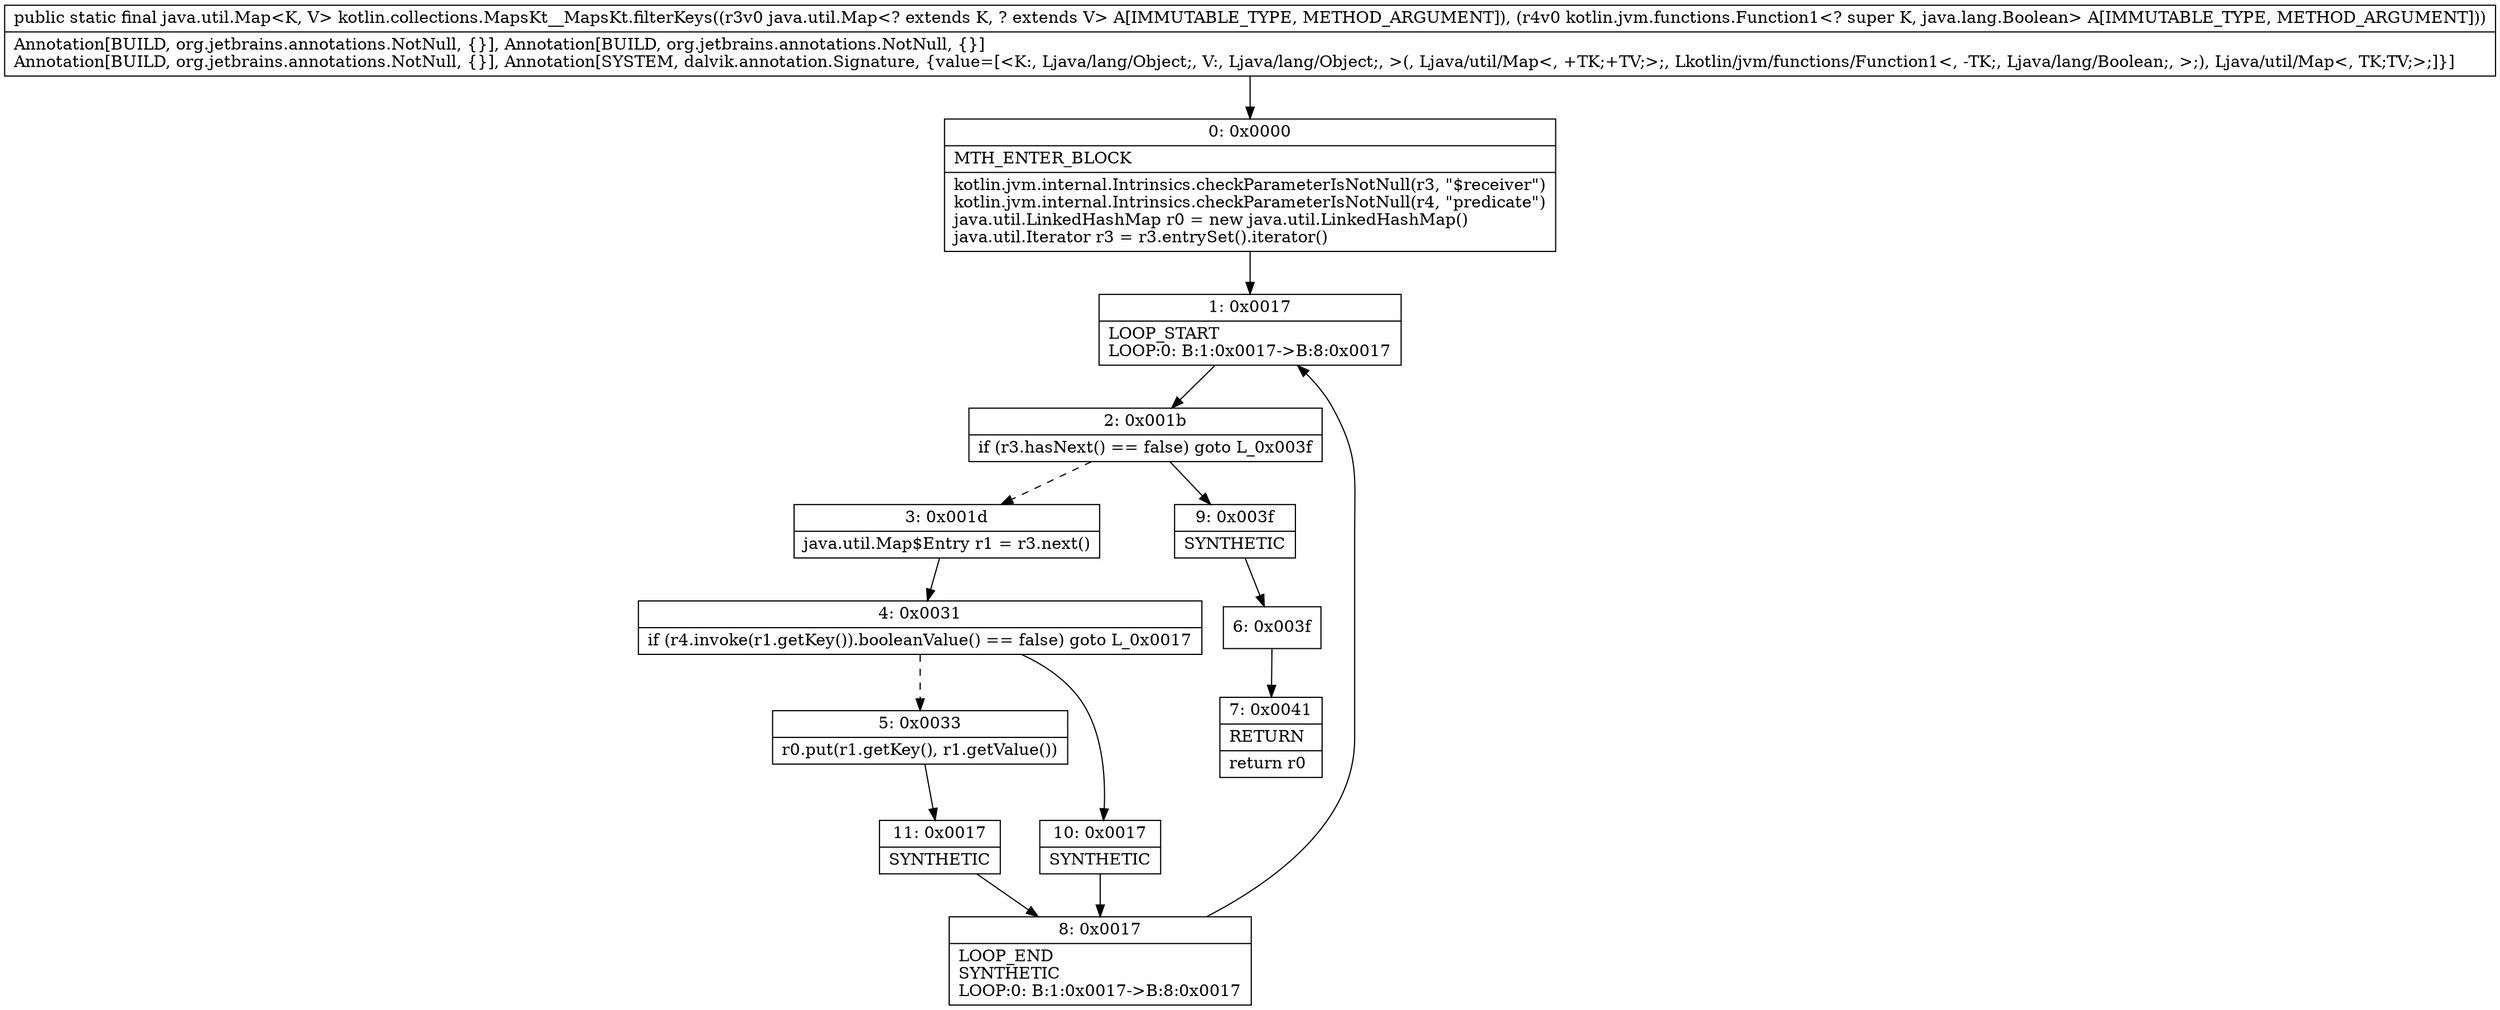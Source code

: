 digraph "CFG forkotlin.collections.MapsKt__MapsKt.filterKeys(Ljava\/util\/Map;Lkotlin\/jvm\/functions\/Function1;)Ljava\/util\/Map;" {
Node_0 [shape=record,label="{0\:\ 0x0000|MTH_ENTER_BLOCK\l|kotlin.jvm.internal.Intrinsics.checkParameterIsNotNull(r3, \"$receiver\")\lkotlin.jvm.internal.Intrinsics.checkParameterIsNotNull(r4, \"predicate\")\ljava.util.LinkedHashMap r0 = new java.util.LinkedHashMap()\ljava.util.Iterator r3 = r3.entrySet().iterator()\l}"];
Node_1 [shape=record,label="{1\:\ 0x0017|LOOP_START\lLOOP:0: B:1:0x0017\-\>B:8:0x0017\l}"];
Node_2 [shape=record,label="{2\:\ 0x001b|if (r3.hasNext() == false) goto L_0x003f\l}"];
Node_3 [shape=record,label="{3\:\ 0x001d|java.util.Map$Entry r1 = r3.next()\l}"];
Node_4 [shape=record,label="{4\:\ 0x0031|if (r4.invoke(r1.getKey()).booleanValue() == false) goto L_0x0017\l}"];
Node_5 [shape=record,label="{5\:\ 0x0033|r0.put(r1.getKey(), r1.getValue())\l}"];
Node_6 [shape=record,label="{6\:\ 0x003f}"];
Node_7 [shape=record,label="{7\:\ 0x0041|RETURN\l|return r0\l}"];
Node_8 [shape=record,label="{8\:\ 0x0017|LOOP_END\lSYNTHETIC\lLOOP:0: B:1:0x0017\-\>B:8:0x0017\l}"];
Node_9 [shape=record,label="{9\:\ 0x003f|SYNTHETIC\l}"];
Node_10 [shape=record,label="{10\:\ 0x0017|SYNTHETIC\l}"];
Node_11 [shape=record,label="{11\:\ 0x0017|SYNTHETIC\l}"];
MethodNode[shape=record,label="{public static final java.util.Map\<K, V\> kotlin.collections.MapsKt__MapsKt.filterKeys((r3v0 java.util.Map\<? extends K, ? extends V\> A[IMMUTABLE_TYPE, METHOD_ARGUMENT]), (r4v0 kotlin.jvm.functions.Function1\<? super K, java.lang.Boolean\> A[IMMUTABLE_TYPE, METHOD_ARGUMENT]))  | Annotation[BUILD, org.jetbrains.annotations.NotNull, \{\}], Annotation[BUILD, org.jetbrains.annotations.NotNull, \{\}]\lAnnotation[BUILD, org.jetbrains.annotations.NotNull, \{\}], Annotation[SYSTEM, dalvik.annotation.Signature, \{value=[\<K:, Ljava\/lang\/Object;, V:, Ljava\/lang\/Object;, \>(, Ljava\/util\/Map\<, +TK;+TV;\>;, Lkotlin\/jvm\/functions\/Function1\<, \-TK;, Ljava\/lang\/Boolean;, \>;), Ljava\/util\/Map\<, TK;TV;\>;]\}]\l}"];
MethodNode -> Node_0;
Node_0 -> Node_1;
Node_1 -> Node_2;
Node_2 -> Node_3[style=dashed];
Node_2 -> Node_9;
Node_3 -> Node_4;
Node_4 -> Node_5[style=dashed];
Node_4 -> Node_10;
Node_5 -> Node_11;
Node_6 -> Node_7;
Node_8 -> Node_1;
Node_9 -> Node_6;
Node_10 -> Node_8;
Node_11 -> Node_8;
}

